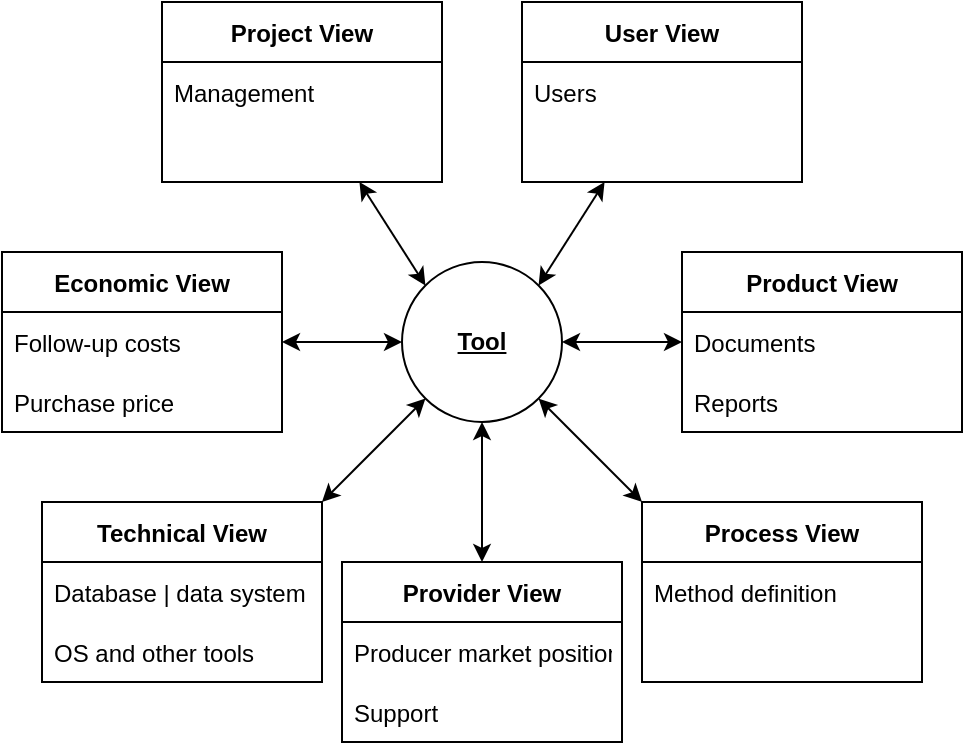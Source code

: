 <mxfile version="16.5.3" type="device"><diagram id="uH9laZ2BYaCbSZxFIPJi" name="Page-1"><mxGraphModel dx="1330" dy="760" grid="1" gridSize="10" guides="1" tooltips="1" connect="1" arrows="1" fold="1" page="1" pageScale="1" pageWidth="850" pageHeight="1100" math="0" shadow="0"><root><mxCell id="0"/><mxCell id="1" parent="0"/><mxCell id="9A-niqR-z_6OYvVliehp-32" style="edgeStyle=orthogonalEdgeStyle;rounded=0;orthogonalLoop=1;jettySize=auto;html=1;entryX=0.5;entryY=0;entryDx=0;entryDy=0;startArrow=classic;startFill=1;" edge="1" parent="1" source="9A-niqR-z_6OYvVliehp-1" target="9A-niqR-z_6OYvVliehp-21"><mxGeometry relative="1" as="geometry"/></mxCell><mxCell id="9A-niqR-z_6OYvVliehp-1" value="&lt;b&gt;&lt;u&gt;Tool&lt;/u&gt;&lt;/b&gt;" style="ellipse;whiteSpace=wrap;html=1;aspect=fixed;" vertex="1" parent="1"><mxGeometry x="360" y="200" width="80" height="80" as="geometry"/></mxCell><mxCell id="9A-niqR-z_6OYvVliehp-5" value="Economic View" style="swimlane;fontStyle=1;childLayout=stackLayout;horizontal=1;startSize=30;horizontalStack=0;resizeParent=1;resizeParentMax=0;resizeLast=0;collapsible=1;marginBottom=0;" vertex="1" parent="1"><mxGeometry x="160" y="195" width="140" height="90" as="geometry"/></mxCell><mxCell id="9A-niqR-z_6OYvVliehp-6" value="Follow-up costs" style="text;strokeColor=none;fillColor=none;align=left;verticalAlign=middle;spacingLeft=4;spacingRight=4;overflow=hidden;points=[[0,0.5],[1,0.5]];portConstraint=eastwest;rotatable=0;" vertex="1" parent="9A-niqR-z_6OYvVliehp-5"><mxGeometry y="30" width="140" height="30" as="geometry"/></mxCell><mxCell id="9A-niqR-z_6OYvVliehp-7" value="Purchase price" style="text;strokeColor=none;fillColor=none;align=left;verticalAlign=middle;spacingLeft=4;spacingRight=4;overflow=hidden;points=[[0,0.5],[1,0.5]];portConstraint=eastwest;rotatable=0;" vertex="1" parent="9A-niqR-z_6OYvVliehp-5"><mxGeometry y="60" width="140" height="30" as="geometry"/></mxCell><mxCell id="9A-niqR-z_6OYvVliehp-9" value="Project View" style="swimlane;fontStyle=1;childLayout=stackLayout;horizontal=1;startSize=30;horizontalStack=0;resizeParent=1;resizeParentMax=0;resizeLast=0;collapsible=1;marginBottom=0;" vertex="1" parent="1"><mxGeometry x="240" y="70" width="140" height="90" as="geometry"/></mxCell><mxCell id="9A-niqR-z_6OYvVliehp-10" value="Management" style="text;strokeColor=none;fillColor=none;align=left;verticalAlign=middle;spacingLeft=4;spacingRight=4;overflow=hidden;points=[[0,0.5],[1,0.5]];portConstraint=eastwest;rotatable=0;" vertex="1" parent="9A-niqR-z_6OYvVliehp-9"><mxGeometry y="30" width="140" height="30" as="geometry"/></mxCell><mxCell id="9A-niqR-z_6OYvVliehp-11" value=" " style="text;strokeColor=none;fillColor=none;align=left;verticalAlign=middle;spacingLeft=4;spacingRight=4;overflow=hidden;points=[[0,0.5],[1,0.5]];portConstraint=eastwest;rotatable=0;" vertex="1" parent="9A-niqR-z_6OYvVliehp-9"><mxGeometry y="60" width="140" height="30" as="geometry"/></mxCell><mxCell id="9A-niqR-z_6OYvVliehp-12" value="User View" style="swimlane;fontStyle=1;childLayout=stackLayout;horizontal=1;startSize=30;horizontalStack=0;resizeParent=1;resizeParentMax=0;resizeLast=0;collapsible=1;marginBottom=0;" vertex="1" parent="1"><mxGeometry x="420" y="70" width="140" height="90" as="geometry"/></mxCell><mxCell id="9A-niqR-z_6OYvVliehp-13" value="Users" style="text;strokeColor=none;fillColor=none;align=left;verticalAlign=middle;spacingLeft=4;spacingRight=4;overflow=hidden;points=[[0,0.5],[1,0.5]];portConstraint=eastwest;rotatable=0;" vertex="1" parent="9A-niqR-z_6OYvVliehp-12"><mxGeometry y="30" width="140" height="30" as="geometry"/></mxCell><mxCell id="9A-niqR-z_6OYvVliehp-14" value=" " style="text;strokeColor=none;fillColor=none;align=left;verticalAlign=middle;spacingLeft=4;spacingRight=4;overflow=hidden;points=[[0,0.5],[1,0.5]];portConstraint=eastwest;rotatable=0;" vertex="1" parent="9A-niqR-z_6OYvVliehp-12"><mxGeometry y="60" width="140" height="30" as="geometry"/></mxCell><mxCell id="9A-niqR-z_6OYvVliehp-15" value="Product View" style="swimlane;fontStyle=1;childLayout=stackLayout;horizontal=1;startSize=30;horizontalStack=0;resizeParent=1;resizeParentMax=0;resizeLast=0;collapsible=1;marginBottom=0;" vertex="1" parent="1"><mxGeometry x="500" y="195" width="140" height="90" as="geometry"/></mxCell><mxCell id="9A-niqR-z_6OYvVliehp-16" value="Documents" style="text;strokeColor=none;fillColor=none;align=left;verticalAlign=middle;spacingLeft=4;spacingRight=4;overflow=hidden;points=[[0,0.5],[1,0.5]];portConstraint=eastwest;rotatable=0;" vertex="1" parent="9A-niqR-z_6OYvVliehp-15"><mxGeometry y="30" width="140" height="30" as="geometry"/></mxCell><mxCell id="9A-niqR-z_6OYvVliehp-17" value="Reports" style="text;strokeColor=none;fillColor=none;align=left;verticalAlign=middle;spacingLeft=4;spacingRight=4;overflow=hidden;points=[[0,0.5],[1,0.5]];portConstraint=eastwest;rotatable=0;" vertex="1" parent="9A-niqR-z_6OYvVliehp-15"><mxGeometry y="60" width="140" height="30" as="geometry"/></mxCell><mxCell id="9A-niqR-z_6OYvVliehp-18" value="Process View" style="swimlane;fontStyle=1;childLayout=stackLayout;horizontal=1;startSize=30;horizontalStack=0;resizeParent=1;resizeParentMax=0;resizeLast=0;collapsible=1;marginBottom=0;" vertex="1" parent="1"><mxGeometry x="480" y="320" width="140" height="90" as="geometry"/></mxCell><mxCell id="9A-niqR-z_6OYvVliehp-19" value="Method definition" style="text;strokeColor=none;fillColor=none;align=left;verticalAlign=middle;spacingLeft=4;spacingRight=4;overflow=hidden;points=[[0,0.5],[1,0.5]];portConstraint=eastwest;rotatable=0;" vertex="1" parent="9A-niqR-z_6OYvVliehp-18"><mxGeometry y="30" width="140" height="30" as="geometry"/></mxCell><mxCell id="9A-niqR-z_6OYvVliehp-20" value=" " style="text;strokeColor=none;fillColor=none;align=left;verticalAlign=middle;spacingLeft=4;spacingRight=4;overflow=hidden;points=[[0,0.5],[1,0.5]];portConstraint=eastwest;rotatable=0;" vertex="1" parent="9A-niqR-z_6OYvVliehp-18"><mxGeometry y="60" width="140" height="30" as="geometry"/></mxCell><mxCell id="9A-niqR-z_6OYvVliehp-21" value="Provider View" style="swimlane;fontStyle=1;childLayout=stackLayout;horizontal=1;startSize=30;horizontalStack=0;resizeParent=1;resizeParentMax=0;resizeLast=0;collapsible=1;marginBottom=0;" vertex="1" parent="1"><mxGeometry x="330" y="350" width="140" height="90" as="geometry"/></mxCell><mxCell id="9A-niqR-z_6OYvVliehp-22" value="Producer market position" style="text;strokeColor=none;fillColor=none;align=left;verticalAlign=middle;spacingLeft=4;spacingRight=4;overflow=hidden;points=[[0,0.5],[1,0.5]];portConstraint=eastwest;rotatable=0;" vertex="1" parent="9A-niqR-z_6OYvVliehp-21"><mxGeometry y="30" width="140" height="30" as="geometry"/></mxCell><mxCell id="9A-niqR-z_6OYvVliehp-23" value="Support" style="text;strokeColor=none;fillColor=none;align=left;verticalAlign=middle;spacingLeft=4;spacingRight=4;overflow=hidden;points=[[0,0.5],[1,0.5]];portConstraint=eastwest;rotatable=0;" vertex="1" parent="9A-niqR-z_6OYvVliehp-21"><mxGeometry y="60" width="140" height="30" as="geometry"/></mxCell><mxCell id="9A-niqR-z_6OYvVliehp-24" value="Technical View" style="swimlane;fontStyle=1;childLayout=stackLayout;horizontal=1;startSize=30;horizontalStack=0;resizeParent=1;resizeParentMax=0;resizeLast=0;collapsible=1;marginBottom=0;" vertex="1" parent="1"><mxGeometry x="180" y="320" width="140" height="90" as="geometry"/></mxCell><mxCell id="9A-niqR-z_6OYvVliehp-25" value="Database | data system" style="text;strokeColor=none;fillColor=none;align=left;verticalAlign=middle;spacingLeft=4;spacingRight=4;overflow=hidden;points=[[0,0.5],[1,0.5]];portConstraint=eastwest;rotatable=0;" vertex="1" parent="9A-niqR-z_6OYvVliehp-24"><mxGeometry y="30" width="140" height="30" as="geometry"/></mxCell><mxCell id="9A-niqR-z_6OYvVliehp-26" value="OS and other tools" style="text;strokeColor=none;fillColor=none;align=left;verticalAlign=middle;spacingLeft=4;spacingRight=4;overflow=hidden;points=[[0,0.5],[1,0.5]];portConstraint=eastwest;rotatable=0;" vertex="1" parent="9A-niqR-z_6OYvVliehp-24"><mxGeometry y="60" width="140" height="30" as="geometry"/></mxCell><mxCell id="9A-niqR-z_6OYvVliehp-30" value="" style="endArrow=classic;startArrow=classic;html=1;rounded=0;entryX=0;entryY=1;entryDx=0;entryDy=0;exitX=1;exitY=0;exitDx=0;exitDy=0;" edge="1" parent="1" source="9A-niqR-z_6OYvVliehp-24" target="9A-niqR-z_6OYvVliehp-1"><mxGeometry width="50" height="50" relative="1" as="geometry"><mxPoint x="310" y="320" as="sourcePoint"/><mxPoint x="360" y="270" as="targetPoint"/></mxGeometry></mxCell><mxCell id="9A-niqR-z_6OYvVliehp-31" value="" style="endArrow=classic;startArrow=classic;html=1;rounded=0;entryX=1;entryY=1;entryDx=0;entryDy=0;exitX=0;exitY=0;exitDx=0;exitDy=0;" edge="1" parent="1" source="9A-niqR-z_6OYvVliehp-18" target="9A-niqR-z_6OYvVliehp-1"><mxGeometry width="50" height="50" relative="1" as="geometry"><mxPoint x="490" y="320" as="sourcePoint"/><mxPoint x="460" y="270" as="targetPoint"/></mxGeometry></mxCell><mxCell id="9A-niqR-z_6OYvVliehp-33" style="edgeStyle=orthogonalEdgeStyle;rounded=0;orthogonalLoop=1;jettySize=auto;html=1;exitX=0;exitY=0.5;exitDx=0;exitDy=0;startArrow=classic;startFill=1;" edge="1" parent="1" source="9A-niqR-z_6OYvVliehp-16" target="9A-niqR-z_6OYvVliehp-1"><mxGeometry relative="1" as="geometry"/></mxCell><mxCell id="9A-niqR-z_6OYvVliehp-34" style="edgeStyle=orthogonalEdgeStyle;rounded=0;orthogonalLoop=1;jettySize=auto;html=1;entryX=0;entryY=0.5;entryDx=0;entryDy=0;startArrow=classic;startFill=1;" edge="1" parent="1" source="9A-niqR-z_6OYvVliehp-6" target="9A-niqR-z_6OYvVliehp-1"><mxGeometry relative="1" as="geometry"/></mxCell><mxCell id="9A-niqR-z_6OYvVliehp-35" value="" style="endArrow=classic;startArrow=classic;html=1;rounded=0;entryX=0;entryY=0;entryDx=0;entryDy=0;" edge="1" parent="1" source="9A-niqR-z_6OYvVliehp-9" target="9A-niqR-z_6OYvVliehp-1"><mxGeometry width="50" height="50" relative="1" as="geometry"><mxPoint x="320" y="220" as="sourcePoint"/><mxPoint x="370" y="170" as="targetPoint"/></mxGeometry></mxCell><mxCell id="9A-niqR-z_6OYvVliehp-36" value="" style="endArrow=classic;startArrow=classic;html=1;rounded=0;exitX=1;exitY=0;exitDx=0;exitDy=0;" edge="1" parent="1" source="9A-niqR-z_6OYvVliehp-1" target="9A-niqR-z_6OYvVliehp-12"><mxGeometry width="50" height="50" relative="1" as="geometry"><mxPoint x="440" y="200" as="sourcePoint"/><mxPoint x="490" y="150" as="targetPoint"/></mxGeometry></mxCell></root></mxGraphModel></diagram></mxfile>
